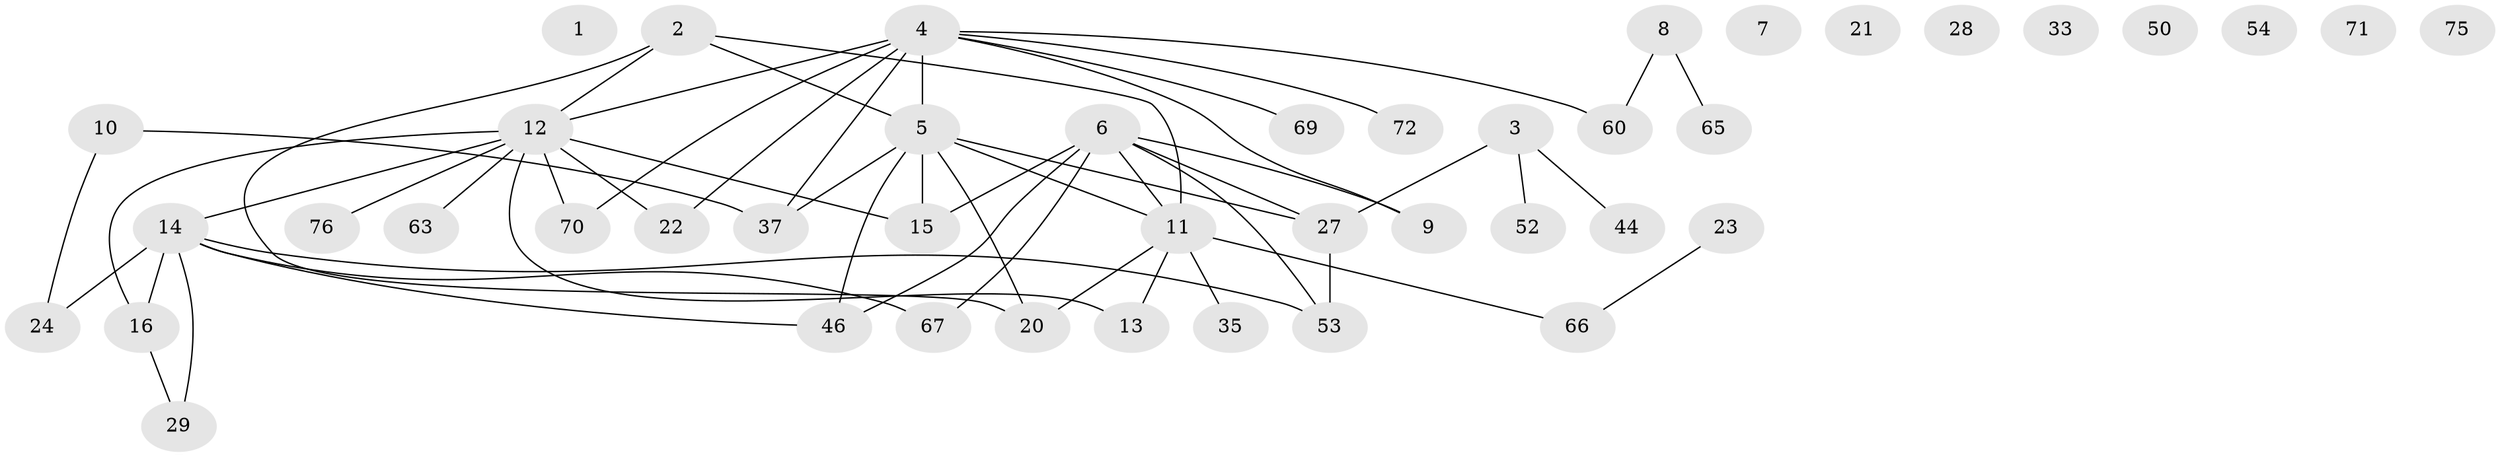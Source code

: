 // original degree distribution, {0: 0.11538461538461539, 1: 0.1794871794871795, 2: 0.2948717948717949, 3: 0.23076923076923078, 4: 0.10256410256410256, 5: 0.05128205128205128, 6: 0.01282051282051282, 8: 0.01282051282051282}
// Generated by graph-tools (version 1.1) at 2025/16/03/04/25 18:16:36]
// undirected, 44 vertices, 54 edges
graph export_dot {
graph [start="1"]
  node [color=gray90,style=filled];
  1;
  2 [super="+78"];
  3 [super="+26+39"];
  4 [super="+32+34+77"];
  5 [super="+36+42+47"];
  6 [super="+17+38+49+51"];
  7;
  8 [super="+68"];
  9 [super="+19"];
  10 [super="+40+64"];
  11 [super="+25+59"];
  12 [super="+18+30+56+74"];
  13;
  14 [super="+31+55"];
  15;
  16 [super="+61"];
  20;
  21;
  22;
  23 [super="+45"];
  24 [super="+41"];
  27 [super="+43+58"];
  28;
  29 [super="+48"];
  33;
  35;
  37 [super="+62"];
  44;
  46 [super="+57"];
  50;
  52 [super="+73"];
  53;
  54;
  60;
  63;
  65;
  66;
  67;
  69;
  70;
  71;
  72;
  75;
  76;
  2 -- 20;
  2 -- 5;
  2 -- 11;
  2 -- 12;
  3 -- 44;
  3 -- 52;
  3 -- 27;
  4 -- 72;
  4 -- 37;
  4 -- 69;
  4 -- 70;
  4 -- 9;
  4 -- 22;
  4 -- 60;
  4 -- 5;
  4 -- 12;
  5 -- 20;
  5 -- 11 [weight=2];
  5 -- 37;
  5 -- 15;
  5 -- 27;
  5 -- 46 [weight=2];
  6 -- 11;
  6 -- 15;
  6 -- 46;
  6 -- 67;
  6 -- 27;
  6 -- 53;
  6 -- 9;
  8 -- 65;
  8 -- 60;
  10 -- 24;
  10 -- 37;
  11 -- 35;
  11 -- 20;
  11 -- 13;
  11 -- 66;
  12 -- 15;
  12 -- 16;
  12 -- 70;
  12 -- 22;
  12 -- 63;
  12 -- 76;
  12 -- 13;
  12 -- 14;
  14 -- 16;
  14 -- 53;
  14 -- 46;
  14 -- 67;
  14 -- 29;
  14 -- 24;
  16 -- 29;
  23 -- 66;
  27 -- 53;
}
